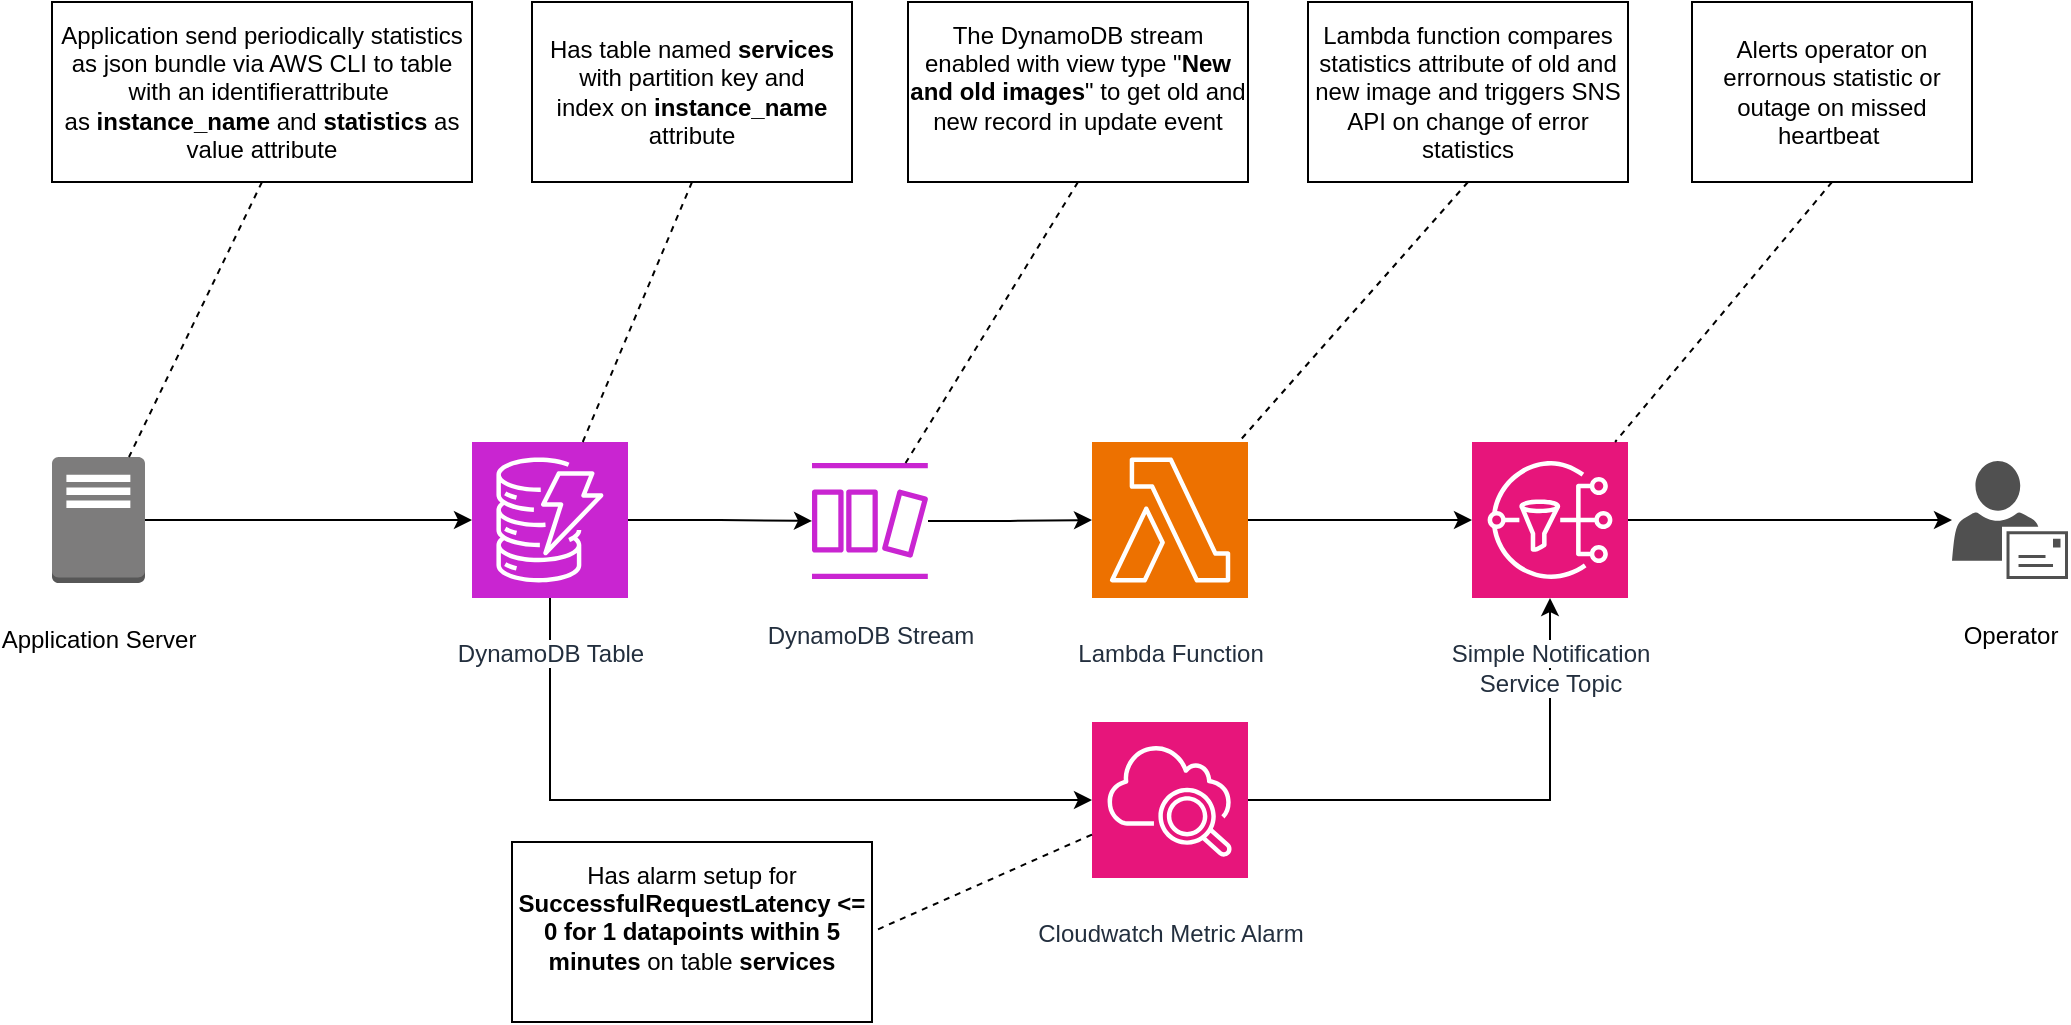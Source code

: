 <mxfile version="23.1.5" type="device">
  <diagram name="Seite-1" id="14pEmhcMo-vlKdOaXNmr">
    <mxGraphModel dx="1434" dy="964" grid="1" gridSize="10" guides="1" tooltips="1" connect="1" arrows="1" fold="1" page="1" pageScale="1" pageWidth="1169" pageHeight="827" math="0" shadow="0">
      <root>
        <mxCell id="0" />
        <mxCell id="1" parent="0" />
        <mxCell id="QdIKASUK-jV8swbsfsCr-9" style="edgeStyle=orthogonalEdgeStyle;rounded=0;orthogonalLoop=1;jettySize=auto;html=1;" edge="1" parent="1" source="QdIKASUK-jV8swbsfsCr-1" target="QdIKASUK-jV8swbsfsCr-5">
          <mxGeometry relative="1" as="geometry" />
        </mxCell>
        <mxCell id="QdIKASUK-jV8swbsfsCr-13" style="rounded=0;orthogonalLoop=1;jettySize=auto;html=1;edgeStyle=orthogonalEdgeStyle;exitX=0.5;exitY=1;exitDx=0;exitDy=0;exitPerimeter=0;entryX=0;entryY=0.5;entryDx=0;entryDy=0;entryPerimeter=0;" edge="1" parent="1" source="QdIKASUK-jV8swbsfsCr-1" target="QdIKASUK-jV8swbsfsCr-2">
          <mxGeometry relative="1" as="geometry" />
        </mxCell>
        <mxCell id="QdIKASUK-jV8swbsfsCr-1" value="&lt;span style=&quot;background-color: rgb(255, 255, 255);&quot;&gt;&lt;br&gt;DynamoDB Table&lt;/span&gt;" style="sketch=0;points=[[0,0,0],[0.25,0,0],[0.5,0,0],[0.75,0,0],[1,0,0],[0,1,0],[0.25,1,0],[0.5,1,0],[0.75,1,0],[1,1,0],[0,0.25,0],[0,0.5,0],[0,0.75,0],[1,0.25,0],[1,0.5,0],[1,0.75,0]];outlineConnect=0;fontColor=#232F3E;fillColor=#C925D1;strokeColor=#ffffff;dashed=0;verticalLabelPosition=bottom;verticalAlign=top;align=center;html=1;fontSize=12;fontStyle=0;aspect=fixed;shape=mxgraph.aws4.resourceIcon;resIcon=mxgraph.aws4.dynamodb;" vertex="1" parent="1">
          <mxGeometry x="270" y="330" width="78" height="78" as="geometry" />
        </mxCell>
        <mxCell id="QdIKASUK-jV8swbsfsCr-14" style="edgeStyle=orthogonalEdgeStyle;rounded=0;orthogonalLoop=1;jettySize=auto;html=1;" edge="1" parent="1" source="QdIKASUK-jV8swbsfsCr-2" target="QdIKASUK-jV8swbsfsCr-3">
          <mxGeometry relative="1" as="geometry" />
        </mxCell>
        <mxCell id="QdIKASUK-jV8swbsfsCr-2" value="&lt;br&gt;Cloudwatch Metric Alarm" style="sketch=0;points=[[0,0,0],[0.25,0,0],[0.5,0,0],[0.75,0,0],[1,0,0],[0,1,0],[0.25,1,0],[0.5,1,0],[0.75,1,0],[1,1,0],[0,0.25,0],[0,0.5,0],[0,0.75,0],[1,0.25,0],[1,0.5,0],[1,0.75,0]];points=[[0,0,0],[0.25,0,0],[0.5,0,0],[0.75,0,0],[1,0,0],[0,1,0],[0.25,1,0],[0.5,1,0],[0.75,1,0],[1,1,0],[0,0.25,0],[0,0.5,0],[0,0.75,0],[1,0.25,0],[1,0.5,0],[1,0.75,0]];outlineConnect=0;fontColor=#232F3E;fillColor=#E7157B;strokeColor=#ffffff;dashed=0;verticalLabelPosition=bottom;verticalAlign=top;align=center;html=1;fontSize=12;fontStyle=0;aspect=fixed;shape=mxgraph.aws4.resourceIcon;resIcon=mxgraph.aws4.cloudwatch_2;" vertex="1" parent="1">
          <mxGeometry x="580" y="470" width="78" height="78" as="geometry" />
        </mxCell>
        <mxCell id="QdIKASUK-jV8swbsfsCr-12" style="edgeStyle=orthogonalEdgeStyle;rounded=0;orthogonalLoop=1;jettySize=auto;html=1;" edge="1" parent="1" source="QdIKASUK-jV8swbsfsCr-3" target="QdIKASUK-jV8swbsfsCr-6">
          <mxGeometry relative="1" as="geometry" />
        </mxCell>
        <mxCell id="QdIKASUK-jV8swbsfsCr-3" value="&lt;span style=&quot;background-color: rgb(255, 255, 255);&quot;&gt;&lt;br&gt;Simple Notification &lt;br&gt;Service Topic&lt;/span&gt;" style="sketch=0;points=[[0,0,0],[0.25,0,0],[0.5,0,0],[0.75,0,0],[1,0,0],[0,1,0],[0.25,1,0],[0.5,1,0],[0.75,1,0],[1,1,0],[0,0.25,0],[0,0.5,0],[0,0.75,0],[1,0.25,0],[1,0.5,0],[1,0.75,0]];outlineConnect=0;fontColor=#232F3E;fillColor=#E7157B;strokeColor=#ffffff;dashed=0;verticalLabelPosition=bottom;verticalAlign=top;align=center;html=1;fontSize=12;fontStyle=0;aspect=fixed;shape=mxgraph.aws4.resourceIcon;resIcon=mxgraph.aws4.sns;" vertex="1" parent="1">
          <mxGeometry x="770" y="330" width="78" height="78" as="geometry" />
        </mxCell>
        <mxCell id="QdIKASUK-jV8swbsfsCr-11" style="edgeStyle=orthogonalEdgeStyle;rounded=0;orthogonalLoop=1;jettySize=auto;html=1;" edge="1" parent="1" source="QdIKASUK-jV8swbsfsCr-4" target="QdIKASUK-jV8swbsfsCr-3">
          <mxGeometry relative="1" as="geometry" />
        </mxCell>
        <mxCell id="QdIKASUK-jV8swbsfsCr-4" value="&lt;br&gt;Lambda Function" style="sketch=0;points=[[0,0,0],[0.25,0,0],[0.5,0,0],[0.75,0,0],[1,0,0],[0,1,0],[0.25,1,0],[0.5,1,0],[0.75,1,0],[1,1,0],[0,0.25,0],[0,0.5,0],[0,0.75,0],[1,0.25,0],[1,0.5,0],[1,0.75,0]];outlineConnect=0;fontColor=#232F3E;fillColor=#ED7100;strokeColor=#ffffff;dashed=0;verticalLabelPosition=bottom;verticalAlign=top;align=center;html=1;fontSize=12;fontStyle=0;aspect=fixed;shape=mxgraph.aws4.resourceIcon;resIcon=mxgraph.aws4.lambda;" vertex="1" parent="1">
          <mxGeometry x="580" y="330" width="78" height="78" as="geometry" />
        </mxCell>
        <mxCell id="QdIKASUK-jV8swbsfsCr-10" style="edgeStyle=orthogonalEdgeStyle;rounded=0;orthogonalLoop=1;jettySize=auto;html=1;" edge="1" parent="1" source="QdIKASUK-jV8swbsfsCr-5" target="QdIKASUK-jV8swbsfsCr-4">
          <mxGeometry relative="1" as="geometry" />
        </mxCell>
        <mxCell id="QdIKASUK-jV8swbsfsCr-5" value="&lt;br&gt;DynamoDB Stream" style="sketch=0;outlineConnect=0;fontColor=#232F3E;gradientColor=none;fillColor=#C925D1;strokeColor=none;dashed=0;verticalLabelPosition=bottom;verticalAlign=top;align=center;html=1;fontSize=12;fontStyle=0;aspect=fixed;pointerEvents=1;shape=mxgraph.aws4.dynamodb_stream;" vertex="1" parent="1">
          <mxGeometry x="440" y="340.5" width="58" height="58" as="geometry" />
        </mxCell>
        <mxCell id="QdIKASUK-jV8swbsfsCr-6" value="&lt;br&gt;Operator" style="sketch=0;pointerEvents=1;shadow=0;dashed=0;html=1;strokeColor=none;fillColor=#505050;labelPosition=center;verticalLabelPosition=bottom;verticalAlign=top;outlineConnect=0;align=center;shape=mxgraph.office.users.mail_user;" vertex="1" parent="1">
          <mxGeometry x="1010" y="339.5" width="58" height="59" as="geometry" />
        </mxCell>
        <mxCell id="QdIKASUK-jV8swbsfsCr-8" style="edgeStyle=orthogonalEdgeStyle;rounded=0;orthogonalLoop=1;jettySize=auto;html=1;" edge="1" parent="1" source="QdIKASUK-jV8swbsfsCr-7" target="QdIKASUK-jV8swbsfsCr-1">
          <mxGeometry relative="1" as="geometry" />
        </mxCell>
        <mxCell id="QdIKASUK-jV8swbsfsCr-7" value="&lt;br&gt;Application Server" style="outlineConnect=0;dashed=0;verticalLabelPosition=bottom;verticalAlign=top;align=center;html=1;shape=mxgraph.aws3.traditional_server;fillColor=#7D7C7C;gradientColor=none;" vertex="1" parent="1">
          <mxGeometry x="60" y="337.5" width="46.5" height="63" as="geometry" />
        </mxCell>
        <mxCell id="QdIKASUK-jV8swbsfsCr-16" style="rounded=0;orthogonalLoop=1;jettySize=auto;html=1;exitX=0.5;exitY=1;exitDx=0;exitDy=0;endArrow=none;endFill=0;dashed=1;" edge="1" parent="1" source="QdIKASUK-jV8swbsfsCr-15" target="QdIKASUK-jV8swbsfsCr-7">
          <mxGeometry relative="1" as="geometry">
            <mxPoint x="180" y="370" as="targetPoint" />
          </mxGeometry>
        </mxCell>
        <mxCell id="QdIKASUK-jV8swbsfsCr-15" value="Application send periodically statistics as json bundle via AWS CLI to table with an identifierattribute&amp;nbsp;&lt;br&gt;as &lt;b&gt;instance_name &lt;/b&gt;and &lt;b&gt;statistics &lt;/b&gt;as value attribute" style="rounded=0;whiteSpace=wrap;html=1;" vertex="1" parent="1">
          <mxGeometry x="60" y="110" width="210" height="90" as="geometry" />
        </mxCell>
        <mxCell id="QdIKASUK-jV8swbsfsCr-17" value="Has table named &lt;b&gt;services &lt;/b&gt;with partition key and index&amp;nbsp;on&amp;nbsp;&lt;b&gt;instance_name&lt;/b&gt; attribute" style="rounded=0;whiteSpace=wrap;html=1;" vertex="1" parent="1">
          <mxGeometry x="300" y="110" width="160" height="90" as="geometry" />
        </mxCell>
        <mxCell id="QdIKASUK-jV8swbsfsCr-18" style="rounded=0;orthogonalLoop=1;jettySize=auto;html=1;exitX=0.5;exitY=1;exitDx=0;exitDy=0;endArrow=none;endFill=0;dashed=1;" edge="1" parent="1" source="QdIKASUK-jV8swbsfsCr-17" target="QdIKASUK-jV8swbsfsCr-1">
          <mxGeometry relative="1" as="geometry">
            <mxPoint x="380" y="370" as="targetPoint" />
            <mxPoint x="440" y="200" as="sourcePoint" />
          </mxGeometry>
        </mxCell>
        <mxCell id="QdIKASUK-jV8swbsfsCr-19" value="The DynamoDB stream enabled with view type &quot;&lt;b&gt;New and old images&lt;/b&gt;&quot; to get old and new record in update event&lt;br&gt;&lt;div&gt;&lt;br&gt;&lt;/div&gt;" style="rounded=0;whiteSpace=wrap;html=1;" vertex="1" parent="1">
          <mxGeometry x="488" y="110" width="170" height="90" as="geometry" />
        </mxCell>
        <mxCell id="QdIKASUK-jV8swbsfsCr-20" style="rounded=0;orthogonalLoop=1;jettySize=auto;html=1;exitX=0.5;exitY=1;exitDx=0;exitDy=0;endArrow=none;endFill=0;dashed=1;" edge="1" parent="1" source="QdIKASUK-jV8swbsfsCr-19" target="QdIKASUK-jV8swbsfsCr-5">
          <mxGeometry relative="1" as="geometry">
            <mxPoint x="470" y="330" as="targetPoint" />
            <mxPoint x="592" y="200" as="sourcePoint" />
          </mxGeometry>
        </mxCell>
        <mxCell id="QdIKASUK-jV8swbsfsCr-21" value="Lambda function compares statistics attribute of old and new image and triggers SNS API on change of error statistics" style="rounded=0;whiteSpace=wrap;html=1;" vertex="1" parent="1">
          <mxGeometry x="688" y="110" width="160" height="90" as="geometry" />
        </mxCell>
        <mxCell id="QdIKASUK-jV8swbsfsCr-22" style="rounded=0;orthogonalLoop=1;jettySize=auto;html=1;exitX=0.5;exitY=1;exitDx=0;exitDy=0;endArrow=none;endFill=0;dashed=1;" edge="1" parent="1" source="QdIKASUK-jV8swbsfsCr-21" target="QdIKASUK-jV8swbsfsCr-4">
          <mxGeometry relative="1" as="geometry">
            <mxPoint x="480" y="350" as="targetPoint" />
            <mxPoint x="535" y="210" as="sourcePoint" />
          </mxGeometry>
        </mxCell>
        <mxCell id="QdIKASUK-jV8swbsfsCr-23" value="Alerts operator on errornous statistic or outage on missed heartbeat&amp;nbsp;" style="rounded=0;whiteSpace=wrap;html=1;" vertex="1" parent="1">
          <mxGeometry x="880" y="110" width="140" height="90" as="geometry" />
        </mxCell>
        <mxCell id="QdIKASUK-jV8swbsfsCr-25" style="rounded=0;orthogonalLoop=1;jettySize=auto;html=1;exitX=0.5;exitY=1;exitDx=0;exitDy=0;endArrow=none;endFill=0;dashed=1;" edge="1" parent="1" source="QdIKASUK-jV8swbsfsCr-23" target="QdIKASUK-jV8swbsfsCr-3">
          <mxGeometry relative="1" as="geometry">
            <mxPoint x="650" y="340" as="targetPoint" />
            <mxPoint x="710" y="230" as="sourcePoint" />
          </mxGeometry>
        </mxCell>
        <mxCell id="QdIKASUK-jV8swbsfsCr-26" value="Has alarm setup for &lt;b&gt;SuccessfulRequestLatency &amp;lt;= 0 for 1 datapoints within 5 minutes&lt;/b&gt; on table &lt;b&gt;services&lt;/b&gt;&lt;br&gt;&lt;div&gt;&lt;br&gt;&lt;/div&gt;" style="rounded=0;whiteSpace=wrap;html=1;" vertex="1" parent="1">
          <mxGeometry x="290" y="530" width="180" height="90" as="geometry" />
        </mxCell>
        <mxCell id="QdIKASUK-jV8swbsfsCr-27" style="rounded=0;orthogonalLoop=1;jettySize=auto;html=1;endArrow=none;endFill=0;dashed=1;entryX=1;entryY=0.5;entryDx=0;entryDy=0;" edge="1" parent="1" source="QdIKASUK-jV8swbsfsCr-2" target="QdIKASUK-jV8swbsfsCr-26">
          <mxGeometry relative="1" as="geometry">
            <mxPoint x="839" y="340" as="targetPoint" />
            <mxPoint x="918" y="190" as="sourcePoint" />
          </mxGeometry>
        </mxCell>
      </root>
    </mxGraphModel>
  </diagram>
</mxfile>
